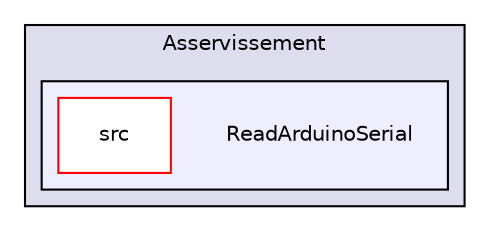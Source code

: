 digraph "Software/Asservissement/ReadArduinoSerial" {
  compound=true
  node [ fontsize="10", fontname="Helvetica"];
  edge [ labelfontsize="10", labelfontname="Helvetica"];
  subgraph clusterdir_6c9639399f875dbf2ecd251f38cb1726 {
    graph [ bgcolor="#ddddee", pencolor="black", label="Asservissement" fontname="Helvetica", fontsize="10", URL="dir_6c9639399f875dbf2ecd251f38cb1726.html"]
  subgraph clusterdir_60fbfe5ff2ed64e0134f4f90cb7e4d06 {
    graph [ bgcolor="#eeeeff", pencolor="black", label="" URL="dir_60fbfe5ff2ed64e0134f4f90cb7e4d06.html"];
    dir_60fbfe5ff2ed64e0134f4f90cb7e4d06 [shape=plaintext label="ReadArduinoSerial"];
    dir_56f619c058c096a116a15c8b44e609df [shape=box label="src" color="red" fillcolor="white" style="filled" URL="dir_56f619c058c096a116a15c8b44e609df.html"];
  }
  }
}
